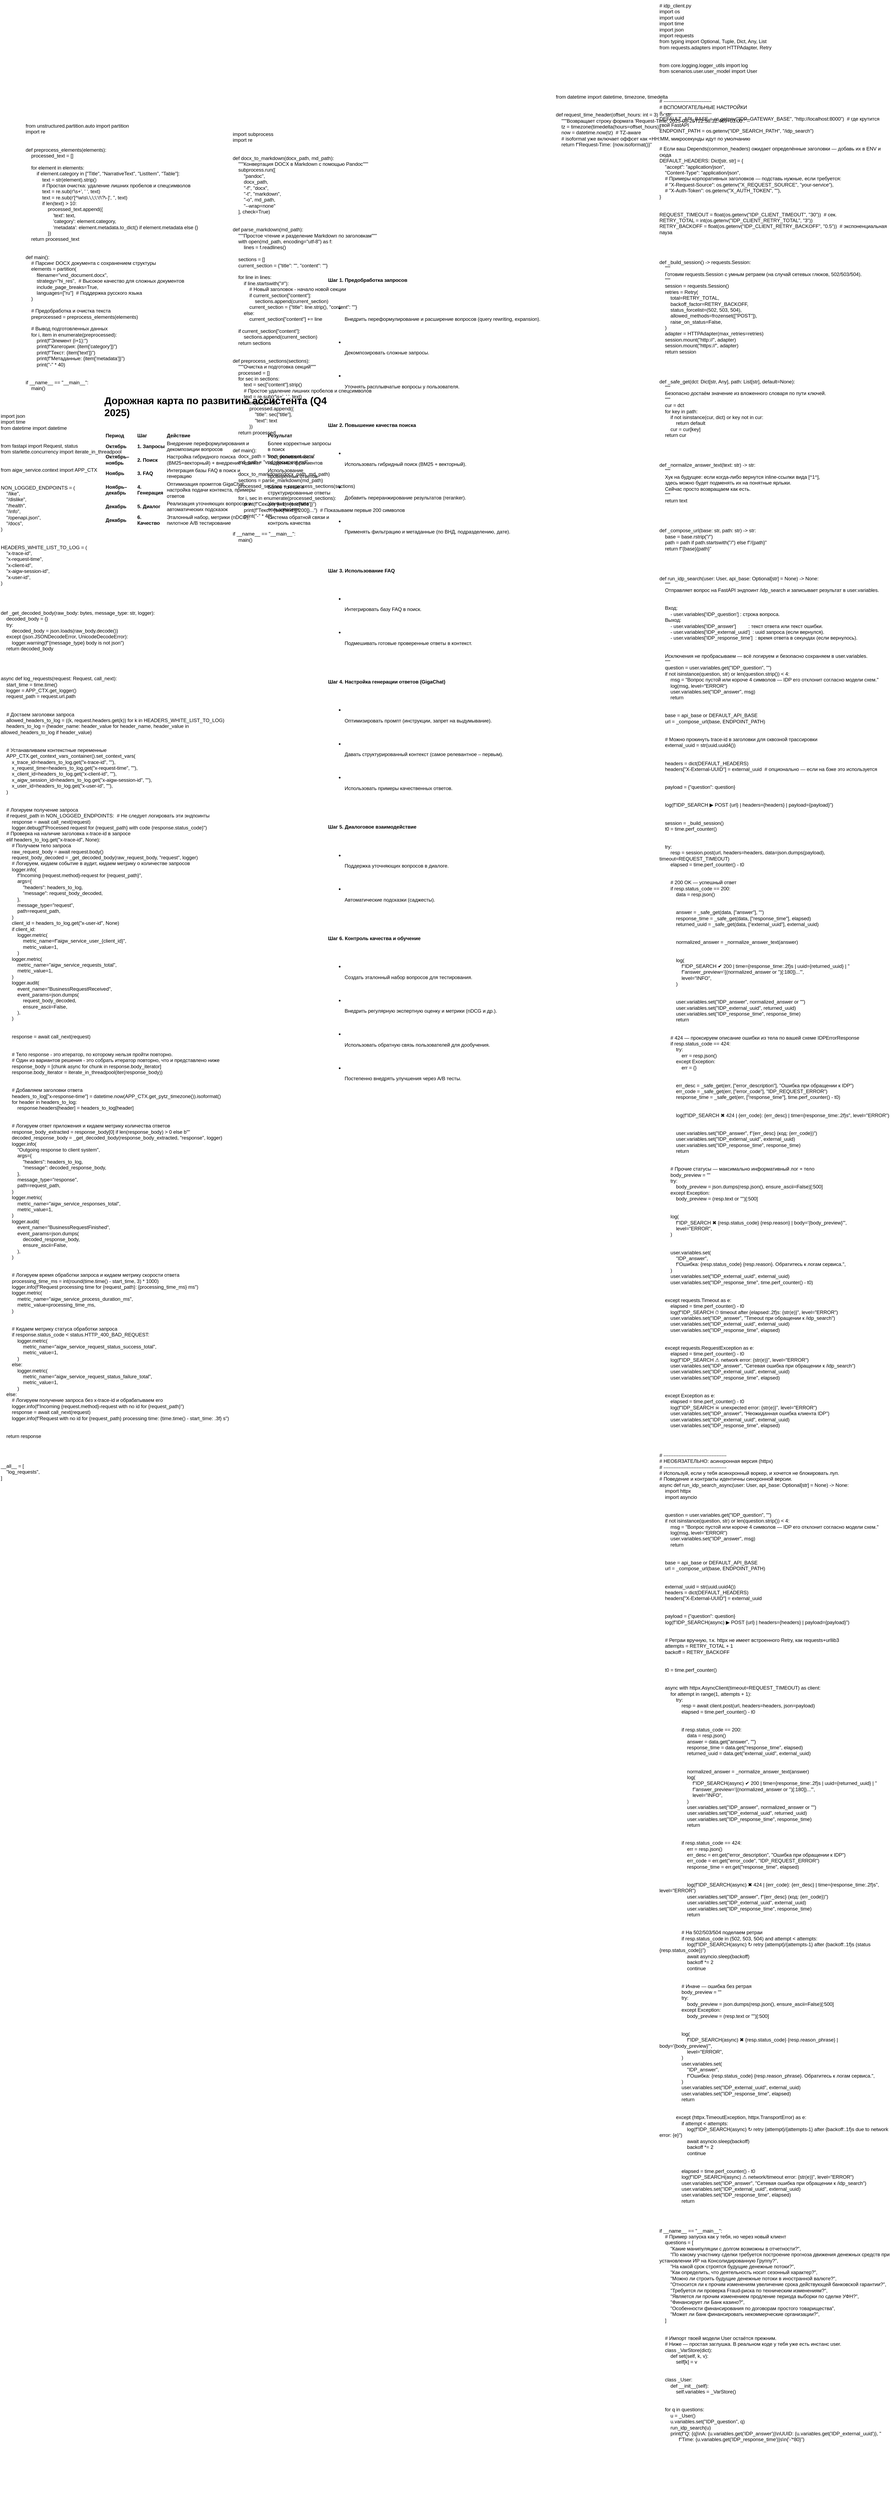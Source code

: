 <mxfile version="28.2.5">
  <diagram name="Страница — 1" id="YzAyhXTebkGU_6SpY-bU">
    <mxGraphModel dx="1152" dy="692" grid="1" gridSize="10" guides="1" tooltips="1" connect="1" arrows="1" fold="1" page="1" pageScale="1" pageWidth="3300" pageHeight="4681" math="0" shadow="0">
      <root>
        <mxCell id="0" />
        <mxCell id="1" parent="0" />
        <UserObject label="# idp_client.py&#xa;import os&#xa;import uuid&#xa;import time&#xa;import json&#xa;import requests&#xa;from typing import Optional, Tuple, Dict, Any, List&#xa;from requests.adapters import HTTPAdapter, Retry&#xa;&#xa;&#xa;from core.logging.logger_utils import log&#xa;from scenarios.user.user_model import User&#xa;&#xa;&#xa;&#xa;&#xa;# -----------------------------&#xa;# ВСПОМОГАТЕЛЬНЫЕ НАСТРОЙКИ&#xa;# -----------------------------&#xa;DEFAULT_API_BASE = os.getenv(&quot;IDP_GATEWAY_BASE&quot;, &quot;http://localhost:8000&quot;)  # где крутится твой FastAPI&#xa;ENDPOINT_PATH = os.getenv(&quot;IDP_SEARCH_PATH&quot;, &quot;/idp_search&quot;)&#xa;&#xa;&#xa;# Если ваш Depends(common_headers) ожидает определённые заголовки — добавь их в ENV и сюда&#xa;DEFAULT_HEADERS: Dict[str, str] = {&#xa;    &quot;accept&quot;: &quot;application/json&quot;,&#xa;    &quot;Content-Type&quot;: &quot;application/json&quot;,&#xa;    # Примеры корпоративных заголовков — подставь нужные, если требуется:&#xa;    # &quot;X-Request-Source&quot;: os.getenv(&quot;X_REQUEST_SOURCE&quot;, &quot;your-service&quot;),&#xa;    # &quot;X-Auth-Token&quot;: os.getenv(&quot;X_AUTH_TOKEN&quot;, &quot;&quot;),&#xa;}&#xa;&#xa;&#xa;REQUEST_TIMEOUT = float(os.getenv(&quot;IDP_CLIENT_TIMEOUT&quot;, &quot;30&quot;))  # сек.&#xa;RETRY_TOTAL = int(os.getenv(&quot;IDP_CLIENT_RETRY_TOTAL&quot;, &quot;3&quot;))&#xa;RETRY_BACKOFF = float(os.getenv(&quot;IDP_CLIENT_RETRY_BACKOFF&quot;, &quot;0.5&quot;))  # экспоненциальная пауза&#xa;&#xa;&#xa;&#xa;&#xa;def _build_session() -&gt; requests.Session:&#xa;    &quot;&quot;&quot;&#xa;    Готовим requests.Session с умным ретраем (на случай сетевых глюков, 502/503/504).&#xa;    &quot;&quot;&quot;&#xa;    session = requests.Session()&#xa;    retries = Retry(&#xa;        total=RETRY_TOTAL,&#xa;        backoff_factor=RETRY_BACKOFF,&#xa;        status_forcelist=(502, 503, 504),&#xa;        allowed_methods=frozenset([&quot;POST&quot;]),&#xa;        raise_on_status=False,&#xa;    )&#xa;    adapter = HTTPAdapter(max_retries=retries)&#xa;    session.mount(&quot;http://&quot;, adapter)&#xa;    session.mount(&quot;https://&quot;, adapter)&#xa;    return session&#xa;&#xa;&#xa;&#xa;&#xa;def _safe_get(dct: Dict[str, Any], path: List[str], default=None):&#xa;    &quot;&quot;&quot;&#xa;    Безопасно достаём значение из вложенного словаря по пути ключей.&#xa;    &quot;&quot;&quot;&#xa;    cur = dct&#xa;    for key in path:&#xa;        if not isinstance(cur, dict) or key not in cur:&#xa;            return default&#xa;        cur = cur[key]&#xa;    return cur&#xa;&#xa;&#xa;&#xa;&#xa;def _normalize_answer_text(text: str) -&gt; str:&#xa;    &quot;&quot;&quot;&#xa;    Хук на будущее: если когда-либо вернутся inline-ссылки вида [^1^],&#xa;    здесь можно будет подменять их на понятные ярлыки.&#xa;    Сейчас просто возвращаем как есть.&#xa;    &quot;&quot;&quot;&#xa;    return text&#xa;&#xa;&#xa;&#xa;&#xa;def _compose_url(base: str, path: str) -&gt; str:&#xa;    base = base.rstrip(&quot;/&quot;)&#xa;    path = path if path.startswith(&quot;/&quot;) else f&quot;/{path}&quot;&#xa;    return f&quot;{base}{path}&quot;&#xa;&#xa;&#xa;&#xa;&#xa;def run_idp_search(user: User, api_base: Optional[str] = None) -&gt; None:&#xa;    &quot;&quot;&quot;&#xa;    Отправляет вопрос на FastAPI эндпоинт /idp_search и записывает результат в user.variables.&#xa;&#xa;&#xa;    Вход:&#xa;        - user.variables[&#39;IDP_question&#39;] : строка вопроса.&#xa;    Выход:&#xa;        - user.variables[&#39;IDP_answer&#39;]         : текст ответа или текст ошибки.&#xa;        - user.variables[&#39;IDP_external_uuid&#39;]  : uuid запроса (если вернулся).&#xa;        - user.variables[&#39;IDP_response_time&#39;]  : время ответа в секундах (если вернулось).&#xa;&#xa;&#xa;    Исключения не пробрасываем — всё логируем и безопасно сохраняем в user.variables.&#xa;    &quot;&quot;&quot;&#xa;    question = user.variables.get(&quot;IDP_question&quot;, &quot;&quot;)&#xa;    if not isinstance(question, str) or len(question.strip()) &lt; 4:&#xa;        msg = &quot;Вопрос пустой или короче 4 символов — IDP его отклонит согласно модели схем.&quot;&#xa;        log(msg, level=&quot;ERROR&quot;)&#xa;        user.variables.set(&quot;IDP_answer&quot;, msg)&#xa;        return&#xa;&#xa;&#xa;    base = api_base or DEFAULT_API_BASE&#xa;    url = _compose_url(base, ENDPOINT_PATH)&#xa;&#xa;&#xa;    # Можно прокинуть trace-id в заголовки для сквозной трассировки&#xa;    external_uuid = str(uuid.uuid4())&#xa;&#xa;&#xa;    headers = dict(DEFAULT_HEADERS)&#xa;    headers[&quot;X-External-UUID&quot;] = external_uuid  # опционально — если на бэке это используется&#xa;&#xa;&#xa;    payload = {&quot;question&quot;: question}&#xa;&#xa;&#xa;    log(f&quot;IDP_SEARCH ▶ POST {url} | headers={headers} | payload={payload}&quot;)&#xa;&#xa;&#xa;    session = _build_session()&#xa;    t0 = time.perf_counter()&#xa;&#xa;&#xa;    try:&#xa;        resp = session.post(url, headers=headers, data=json.dumps(payload), timeout=REQUEST_TIMEOUT)&#xa;        elapsed = time.perf_counter() - t0&#xa;&#xa;&#xa;        # 200 OK — успешный ответ&#xa;        if resp.status_code == 200:&#xa;            data = resp.json()&#xa;&#xa;&#xa;            answer = _safe_get(data, [&quot;answer&quot;], &quot;&quot;)&#xa;            response_time = _safe_get(data, [&quot;response_time&quot;], elapsed)&#xa;            returned_uuid = _safe_get(data, [&quot;external_uuid&quot;], external_uuid)&#xa;&#xa;&#xa;            normalized_answer = _normalize_answer_text(answer)&#xa;&#xa;&#xa;            log(&#xa;                f&quot;IDP_SEARCH ✔ 200 | time={response_time:.2f}s | uuid={returned_uuid} | &quot;&#xa;                f&quot;answer_preview=&#39;{(normalized_answer or &#39;&#39;)[:180]}...&#39;&quot;,&#xa;                level=&quot;INFO&quot;,&#xa;            )&#xa;&#xa;&#xa;            user.variables.set(&quot;IDP_answer&quot;, normalized_answer or &quot;&quot;)&#xa;            user.variables.set(&quot;IDP_external_uuid&quot;, returned_uuid)&#xa;            user.variables.set(&quot;IDP_response_time&quot;, response_time)&#xa;            return&#xa;&#xa;&#xa;        # 424 — проксируем описание ошибки из тела по вашей схеме IDPErrorResponse&#xa;        if resp.status_code == 424:&#xa;            try:&#xa;                err = resp.json()&#xa;            except Exception:&#xa;                err = {}&#xa;&#xa;&#xa;            err_desc = _safe_get(err, [&quot;error_description&quot;], &quot;Ошибка при обращении к IDP&quot;)&#xa;            err_code = _safe_get(err, [&quot;error_code&quot;], &quot;IDP_REQUEST_ERROR&quot;)&#xa;            response_time = _safe_get(err, [&quot;response_time&quot;], time.perf_counter() - t0)&#xa;&#xa;&#xa;            log(f&quot;IDP_SEARCH ✖ 424 | {err_code}: {err_desc} | time={response_time:.2f}s&quot;, level=&quot;ERROR&quot;)&#xa;&#xa;&#xa;            user.variables.set(&quot;IDP_answer&quot;, f&quot;{err_desc} (код: {err_code})&quot;)&#xa;            user.variables.set(&quot;IDP_external_uuid&quot;, external_uuid)&#xa;            user.variables.set(&quot;IDP_response_time&quot;, response_time)&#xa;            return&#xa;&#xa;&#xa;        # Прочие статусы — максимально информативный лог + тело&#xa;        body_preview = &quot;&quot;&#xa;        try:&#xa;            body_preview = json.dumps(resp.json(), ensure_ascii=False)[:500]&#xa;        except Exception:&#xa;            body_preview = (resp.text or &quot;&quot;)[:500]&#xa;&#xa;&#xa;        log(&#xa;            f&quot;IDP_SEARCH ✖ {resp.status_code} {resp.reason} | body=&#39;{body_preview}&#39;&quot;,&#xa;            level=&quot;ERROR&quot;,&#xa;        )&#xa;&#xa;&#xa;        user.variables.set(&#xa;            &quot;IDP_answer&quot;,&#xa;            f&quot;Ошибка: {resp.status_code} {resp.reason}. Обратитесь к логам сервиса.&quot;,&#xa;        )&#xa;        user.variables.set(&quot;IDP_external_uuid&quot;, external_uuid)&#xa;        user.variables.set(&quot;IDP_response_time&quot;, time.perf_counter() - t0)&#xa;&#xa;&#xa;    except requests.Timeout as e:&#xa;        elapsed = time.perf_counter() - t0&#xa;        log(f&quot;IDP_SEARCH ⏱ timeout after {elapsed:.2f}s: {str(e)}&quot;, level=&quot;ERROR&quot;)&#xa;        user.variables.set(&quot;IDP_answer&quot;, &quot;Timeout при обращении к /idp_search&quot;)&#xa;        user.variables.set(&quot;IDP_external_uuid&quot;, external_uuid)&#xa;        user.variables.set(&quot;IDP_response_time&quot;, elapsed)&#xa;&#xa;&#xa;    except requests.RequestException as e:&#xa;        elapsed = time.perf_counter() - t0&#xa;        log(f&quot;IDP_SEARCH ⚠ network error: {str(e)}&quot;, level=&quot;ERROR&quot;)&#xa;        user.variables.set(&quot;IDP_answer&quot;, &quot;Сетевая ошибка при обращении к /idp_search&quot;)&#xa;        user.variables.set(&quot;IDP_external_uuid&quot;, external_uuid)&#xa;        user.variables.set(&quot;IDP_response_time&quot;, elapsed)&#xa;&#xa;&#xa;    except Exception as e:&#xa;        elapsed = time.perf_counter() - t0&#xa;        log(f&quot;IDP_SEARCH ☠ unexpected error: {str(e)}&quot;, level=&quot;ERROR&quot;)&#xa;        user.variables.set(&quot;IDP_answer&quot;, &quot;Неожиданная ошибка клиента IDP&quot;)&#xa;        user.variables.set(&quot;IDP_external_uuid&quot;, external_uuid)&#xa;        user.variables.set(&quot;IDP_response_time&quot;, elapsed)&#xa;&#xa;&#xa;&#xa;&#xa;# --------------------------------------&#xa;# НЕОБЯЗАТЕЛЬНО: асинхронная версия (httpx)&#xa;# --------------------------------------&#xa;# Используй, если у тебя асинхронный воркер, и хочется не блокировать луп.&#xa;# Поведение и контракты идентичны синхронной версии.&#xa;async def run_idp_search_async(user: User, api_base: Optional[str] = None) -&gt; None:&#xa;    import httpx&#xa;    import asyncio&#xa;&#xa;&#xa;    question = user.variables.get(&quot;IDP_question&quot;, &quot;&quot;)&#xa;    if not isinstance(question, str) or len(question.strip()) &lt; 4:&#xa;        msg = &quot;Вопрос пустой или короче 4 символов — IDP его отклонит согласно модели схем.&quot;&#xa;        log(msg, level=&quot;ERROR&quot;)&#xa;        user.variables.set(&quot;IDP_answer&quot;, msg)&#xa;        return&#xa;&#xa;&#xa;    base = api_base or DEFAULT_API_BASE&#xa;    url = _compose_url(base, ENDPOINT_PATH)&#xa;&#xa;&#xa;    external_uuid = str(uuid.uuid4())&#xa;    headers = dict(DEFAULT_HEADERS)&#xa;    headers[&quot;X-External-UUID&quot;] = external_uuid&#xa;&#xa;&#xa;    payload = {&quot;question&quot;: question}&#xa;    log(f&quot;IDP_SEARCH(async) ▶ POST {url} | headers={headers} | payload={payload}&quot;)&#xa;&#xa;&#xa;    # Ретраи вручную, т.к. httpx не имеет встроенного Retry, как requests+urllib3&#xa;    attempts = RETRY_TOTAL + 1&#xa;    backoff = RETRY_BACKOFF&#xa;&#xa;&#xa;    t0 = time.perf_counter()&#xa;&#xa;&#xa;    async with httpx.AsyncClient(timeout=REQUEST_TIMEOUT) as client:&#xa;        for attempt in range(1, attempts + 1):&#xa;            try:&#xa;                resp = await client.post(url, headers=headers, json=payload)&#xa;                elapsed = time.perf_counter() - t0&#xa;&#xa;&#xa;                if resp.status_code == 200:&#xa;                    data = resp.json()&#xa;                    answer = data.get(&quot;answer&quot;, &quot;&quot;)&#xa;                    response_time = data.get(&quot;response_time&quot;, elapsed)&#xa;                    returned_uuid = data.get(&quot;external_uuid&quot;, external_uuid)&#xa;&#xa;&#xa;                    normalized_answer = _normalize_answer_text(answer)&#xa;                    log(&#xa;                        f&quot;IDP_SEARCH(async) ✔ 200 | time={response_time:.2f}s | uuid={returned_uuid} | &quot;&#xa;                        f&quot;answer_preview=&#39;{(normalized_answer or &#39;&#39;)[:180]}...&#39;&quot;,&#xa;                        level=&quot;INFO&quot;,&#xa;                    )&#xa;                    user.variables.set(&quot;IDP_answer&quot;, normalized_answer or &quot;&quot;)&#xa;                    user.variables.set(&quot;IDP_external_uuid&quot;, returned_uuid)&#xa;                    user.variables.set(&quot;IDP_response_time&quot;, response_time)&#xa;                    return&#xa;&#xa;&#xa;                if resp.status_code == 424:&#xa;                    err = resp.json()&#xa;                    err_desc = err.get(&quot;error_description&quot;, &quot;Ошибка при обращении к IDP&quot;)&#xa;                    err_code = err.get(&quot;error_code&quot;, &quot;IDP_REQUEST_ERROR&quot;)&#xa;                    response_time = err.get(&quot;response_time&quot;, elapsed)&#xa;&#xa;&#xa;                    log(f&quot;IDP_SEARCH(async) ✖ 424 | {err_code}: {err_desc} | time={response_time:.2f}s&quot;, level=&quot;ERROR&quot;)&#xa;                    user.variables.set(&quot;IDP_answer&quot;, f&quot;{err_desc} (код: {err_code})&quot;)&#xa;                    user.variables.set(&quot;IDP_external_uuid&quot;, external_uuid)&#xa;                    user.variables.set(&quot;IDP_response_time&quot;, response_time)&#xa;                    return&#xa;&#xa;&#xa;                # На 502/503/504 поделаем ретраи&#xa;                if resp.status_code in (502, 503, 504) and attempt &lt; attempts:&#xa;                    log(f&quot;IDP_SEARCH(async) ↻ retry {attempt}/{attempts-1} after {backoff:.1f}s (status {resp.status_code})&quot;)&#xa;                    await asyncio.sleep(backoff)&#xa;                    backoff *= 2&#xa;                    continue&#xa;&#xa;&#xa;                # Иначе — ошибка без ретрая&#xa;                body_preview = &quot;&quot;&#xa;                try:&#xa;                    body_preview = json.dumps(resp.json(), ensure_ascii=False)[:500]&#xa;                except Exception:&#xa;                    body_preview = (resp.text or &quot;&quot;)[:500]&#xa;&#xa;&#xa;                log(&#xa;                    f&quot;IDP_SEARCH(async) ✖ {resp.status_code} {resp.reason_phrase} | body=&#39;{body_preview}&#39;&quot;,&#xa;                    level=&quot;ERROR&quot;,&#xa;                )&#xa;                user.variables.set(&#xa;                    &quot;IDP_answer&quot;,&#xa;                    f&quot;Ошибка: {resp.status_code} {resp.reason_phrase}. Обратитесь к логам сервиса.&quot;,&#xa;                )&#xa;                user.variables.set(&quot;IDP_external_uuid&quot;, external_uuid)&#xa;                user.variables.set(&quot;IDP_response_time&quot;, elapsed)&#xa;                return&#xa;&#xa;&#xa;            except (httpx.TimeoutException, httpx.TransportError) as e:&#xa;                if attempt &lt; attempts:&#xa;                    log(f&quot;IDP_SEARCH(async) ↻ retry {attempt}/{attempts-1} after {backoff:.1f}s due to network error: {e}&quot;)&#xa;                    await asyncio.sleep(backoff)&#xa;                    backoff *= 2&#xa;                    continue&#xa;&#xa;&#xa;                elapsed = time.perf_counter() - t0&#xa;                log(f&quot;IDP_SEARCH(async) ⚠ network/timeout error: {str(e)}&quot;, level=&quot;ERROR&quot;)&#xa;                user.variables.set(&quot;IDP_answer&quot;, &quot;Сетевая ошибка при обращении к /idp_search&quot;)&#xa;                user.variables.set(&quot;IDP_external_uuid&quot;, external_uuid)&#xa;                user.variables.set(&quot;IDP_response_time&quot;, elapsed)&#xa;                return&#xa;&#xa;&#xa;&#xa;&#xa;if __name__ == &quot;__main__&quot;:&#xa;    # Пример запуска как у тебя, но через новый клиент&#xa;    questions = [&#xa;        &quot;Какие манипуляции с долгом возможны в отчетности?&quot;,&#xa;        &quot;По какому участнику сделки требуется построение прогноза движения денежных средств при установлении ИР на Консолидированную Группу?&quot;,&#xa;        &quot;На какой срок строятся будущие денежные потоки?&quot;,&#xa;        &quot;Как определить, что деятельность носит сезонный характер?&quot;,&#xa;        &quot;Можно ли строить будущие денежные потоки в иностранной валюте?&quot;,&#xa;        &quot;Относится ли к прочим изменениям увеличение срока действующей банковской гарантии?&quot;,&#xa;        &quot;Требуется ли проверка Fraud-риска по техническим изменениям?&quot;,&#xa;        &quot;Является ли прочим изменением продление периода выборки по сделке УФН?&quot;,&#xa;        &quot;Финансирует ли Банк казино?&quot;,&#xa;        &quot;Особенности финансирования по договорам простого товарищества&quot;,&#xa;        &quot;Может ли банк финансировать некоммерческие организации?&quot;,&#xa;    ]&#xa;&#xa;&#xa;    # Импорт твоей модели User остаётся прежним.&#xa;    # Ниже — простая заглушка. В реальном коде у тебя уже есть инстанс user.&#xa;    class _VarStore(dict):&#xa;        def set(self, k, v):&#xa;            self[k] = v&#xa;&#xa;&#xa;    class _User:&#xa;        def __init__(self):&#xa;            self.variables = _VarStore()&#xa;&#xa;&#xa;    for q in questions:&#xa;        u = _User()&#xa;        u.variables.set(&quot;IDP_question&quot;, q)&#xa;        run_idp_search(u)&#xa;        print(f&quot;Q: {q}\nA: {u.variables.get(&#39;IDP_answer&#39;)}\nUUID: {u.variables.get(&#39;IDP_external_uuid&#39;)}, &quot;&#xa;              f&quot;Time: {u.variables.get(&#39;IDP_response_time&#39;)}s\n{&#39;-&#39;*80}&quot;)" link="# idp_client.py&#xa;import os&#xa;import uuid&#xa;import time&#xa;import json&#xa;import requests&#xa;from typing import Optional, Tuple, Dict, Any, List&#xa;from requests.adapters import HTTPAdapter, Retry&#xa;&#xa;&#xa;from core.logging.logger_utils import log&#xa;from scenarios.user.user_model import User&#xa;&#xa;&#xa;&#xa;&#xa;# -----------------------------&#xa;# ВСПОМОГАТЕЛЬНЫЕ НАСТРОЙКИ&#xa;# -----------------------------&#xa;DEFAULT_API_BASE = os.getenv(&quot;IDP_GATEWAY_BASE&quot;, &quot;http://localhost:8000&quot;)  # где крутится твой FastAPI&#xa;ENDPOINT_PATH = os.getenv(&quot;IDP_SEARCH_PATH&quot;, &quot;/idp_search&quot;)&#xa;&#xa;&#xa;# Если ваш Depends(common_headers) ожидает определённые заголовки — добавь их в ENV и сюда&#xa;DEFAULT_HEADERS: Dict[str, str] = {&#xa;    &quot;accept&quot;: &quot;application/json&quot;,&#xa;    &quot;Content-Type&quot;: &quot;application/json&quot;,&#xa;    # Примеры корпоративных заголовков — подставь нужные, если требуется:&#xa;    # &quot;X-Request-Source&quot;: os.getenv(&quot;X_REQUEST_SOURCE&quot;, &quot;your-service&quot;),&#xa;    # &quot;X-Auth-Token&quot;: os.getenv(&quot;X_AUTH_TOKEN&quot;, &quot;&quot;),&#xa;}&#xa;&#xa;&#xa;REQUEST_TIMEOUT = float(os.getenv(&quot;IDP_CLIENT_TIMEOUT&quot;, &quot;30&quot;))  # сек.&#xa;RETRY_TOTAL = int(os.getenv(&quot;IDP_CLIENT_RETRY_TOTAL&quot;, &quot;3&quot;))&#xa;RETRY_BACKOFF = float(os.getenv(&quot;IDP_CLIENT_RETRY_BACKOFF&quot;, &quot;0.5&quot;))  # экспоненциальная пауза&#xa;&#xa;&#xa;&#xa;&#xa;def _build_session() -&gt; requests.Session:&#xa;    &quot;&quot;&quot;&#xa;    Готовим requests.Session с умным ретраем (на случай сетевых глюков, 502/503/504).&#xa;    &quot;&quot;&quot;&#xa;    session = requests.Session()&#xa;    retries = Retry(&#xa;        total=RETRY_TOTAL,&#xa;        backoff_factor=RETRY_BACKOFF,&#xa;        status_forcelist=(502, 503, 504),&#xa;        allowed_methods=frozenset([&quot;POST&quot;]),&#xa;        raise_on_status=False,&#xa;    )&#xa;    adapter = HTTPAdapter(max_retries=retries)&#xa;    session.mount(&quot;http://&quot;, adapter)&#xa;    session.mount(&quot;https://&quot;, adapter)&#xa;    return session&#xa;&#xa;&#xa;&#xa;&#xa;def _safe_get(dct: Dict[str, Any], path: List[str], default=None):&#xa;    &quot;&quot;&quot;&#xa;    Безопасно достаём значение из вложенного словаря по пути ключей.&#xa;    &quot;&quot;&quot;&#xa;    cur = dct&#xa;    for key in path:&#xa;        if not isinstance(cur, dict) or key not in cur:&#xa;            return default&#xa;        cur = cur[key]&#xa;    return cur&#xa;&#xa;&#xa;&#xa;&#xa;def _normalize_answer_text(text: str) -&gt; str:&#xa;    &quot;&quot;&quot;&#xa;    Хук на будущее: если когда-либо вернутся inline-ссылки вида [^1^],&#xa;    здесь можно будет подменять их на понятные ярлыки.&#xa;    Сейчас просто возвращаем как есть.&#xa;    &quot;&quot;&quot;&#xa;    return text&#xa;&#xa;&#xa;&#xa;&#xa;def _compose_url(base: str, path: str) -&gt; str:&#xa;    base = base.rstrip(&quot;/&quot;)&#xa;    path = path if path.startswith(&quot;/&quot;) else f&quot;/{path}&quot;&#xa;    return f&quot;{base}{path}&quot;&#xa;&#xa;&#xa;&#xa;&#xa;def run_idp_search(user: User, api_base: Optional[str] = None) -&gt; None:&#xa;    &quot;&quot;&quot;&#xa;    Отправляет вопрос на FastAPI эндпоинт /idp_search и записывает результат в user.variables.&#xa;&#xa;&#xa;    Вход:&#xa;        - user.variables[&#39;IDP_question&#39;] : строка вопроса.&#xa;    Выход:&#xa;        - user.variables[&#39;IDP_answer&#39;]         : текст ответа или текст ошибки.&#xa;        - user.variables[&#39;IDP_external_uuid&#39;]  : uuid запроса (если вернулся).&#xa;        - user.variables[&#39;IDP_response_time&#39;]  : время ответа в секундах (если вернулось).&#xa;&#xa;&#xa;    Исключения не пробрасываем — всё логируем и безопасно сохраняем в user.variables.&#xa;    &quot;&quot;&quot;&#xa;    question = user.variables.get(&quot;IDP_question&quot;, &quot;&quot;)&#xa;    if not isinstance(question, str) or len(question.strip()) &lt; 4:&#xa;        msg = &quot;Вопрос пустой или короче 4 символов — IDP его отклонит согласно модели схем.&quot;&#xa;        log(msg, level=&quot;ERROR&quot;)&#xa;        user.variables.set(&quot;IDP_answer&quot;, msg)&#xa;        return&#xa;&#xa;&#xa;    base = api_base or DEFAULT_API_BASE&#xa;    url = _compose_url(base, ENDPOINT_PATH)&#xa;&#xa;&#xa;    # Можно прокинуть trace-id в заголовки для сквозной трассировки&#xa;    external_uuid = str(uuid.uuid4())&#xa;&#xa;&#xa;    headers = dict(DEFAULT_HEADERS)&#xa;    headers[&quot;X-External-UUID&quot;] = external_uuid  # опционально — если на бэке это используется&#xa;&#xa;&#xa;    payload = {&quot;question&quot;: question}&#xa;&#xa;&#xa;    log(f&quot;IDP_SEARCH ▶ POST {url} | headers={headers} | payload={payload}&quot;)&#xa;&#xa;&#xa;    session = _build_session()&#xa;    t0 = time.perf_counter()&#xa;&#xa;&#xa;    try:&#xa;        resp = session.post(url, headers=headers, data=json.dumps(payload), timeout=REQUEST_TIMEOUT)&#xa;        elapsed = time.perf_counter() - t0&#xa;&#xa;&#xa;        # 200 OK — успешный ответ&#xa;        if resp.status_code == 200:&#xa;            data = resp.json()&#xa;&#xa;&#xa;            answer = _safe_get(data, [&quot;answer&quot;], &quot;&quot;)&#xa;            response_time = _safe_get(data, [&quot;response_time&quot;], elapsed)&#xa;            returned_uuid = _safe_get(data, [&quot;external_uuid&quot;], external_uuid)&#xa;&#xa;&#xa;            normalized_answer = _normalize_answer_text(answer)&#xa;&#xa;&#xa;            log(&#xa;                f&quot;IDP_SEARCH ✔ 200 | time={response_time:.2f}s | uuid={returned_uuid} | &quot;&#xa;                f&quot;answer_preview=&#39;{(normalized_answer or &#39;&#39;)[:180]}...&#39;&quot;,&#xa;                level=&quot;INFO&quot;,&#xa;            )&#xa;&#xa;&#xa;            user.variables.set(&quot;IDP_answer&quot;, normalized_answer or &quot;&quot;)&#xa;            user.variables.set(&quot;IDP_external_uuid&quot;, returned_uuid)&#xa;            user.variables.set(&quot;IDP_response_time&quot;, response_time)&#xa;            return&#xa;&#xa;&#xa;        # 424 — проксируем описание ошибки из тела по вашей схеме IDPErrorResponse&#xa;        if resp.status_code == 424:&#xa;            try:&#xa;                err = resp.json()&#xa;            except Exception:&#xa;                err = {}&#xa;&#xa;&#xa;            err_desc = _safe_get(err, [&quot;error_description&quot;], &quot;Ошибка при обращении к IDP&quot;)&#xa;            err_code = _safe_get(err, [&quot;error_code&quot;], &quot;IDP_REQUEST_ERROR&quot;)&#xa;            response_time = _safe_get(err, [&quot;response_time&quot;], time.perf_counter() - t0)&#xa;&#xa;&#xa;            log(f&quot;IDP_SEARCH ✖ 424 | {err_code}: {err_desc} | time={response_time:.2f}s&quot;, level=&quot;ERROR&quot;)&#xa;&#xa;&#xa;            user.variables.set(&quot;IDP_answer&quot;, f&quot;{err_desc} (код: {err_code})&quot;)&#xa;            user.variables.set(&quot;IDP_external_uuid&quot;, external_uuid)&#xa;            user.variables.set(&quot;IDP_response_time&quot;, response_time)&#xa;            return&#xa;&#xa;&#xa;        # Прочие статусы — максимально информативный лог + тело&#xa;        body_preview = &quot;&quot;&#xa;        try:&#xa;            body_preview = json.dumps(resp.json(), ensure_ascii=False)[:500]&#xa;        except Exception:&#xa;            body_preview = (resp.text or &quot;&quot;)[:500]&#xa;&#xa;&#xa;        log(&#xa;            f&quot;IDP_SEARCH ✖ {resp.status_code} {resp.reason} | body=&#39;{body_preview}&#39;&quot;,&#xa;            level=&quot;ERROR&quot;,&#xa;        )&#xa;&#xa;&#xa;        user.variables.set(&#xa;            &quot;IDP_answer&quot;,&#xa;            f&quot;Ошибка: {resp.status_code} {resp.reason}. Обратитесь к логам сервиса.&quot;,&#xa;        )&#xa;        user.variables.set(&quot;IDP_external_uuid&quot;, external_uuid)&#xa;        user.variables.set(&quot;IDP_response_time&quot;, time.perf_counter() - t0)&#xa;&#xa;&#xa;    except requests.Timeout as e:&#xa;        elapsed = time.perf_counter() - t0&#xa;        log(f&quot;IDP_SEARCH ⏱ timeout after {elapsed:.2f}s: {str(e)}&quot;, level=&quot;ERROR&quot;)&#xa;        user.variables.set(&quot;IDP_answer&quot;, &quot;Timeout при обращении к /idp_search&quot;)&#xa;        user.variables.set(&quot;IDP_external_uuid&quot;, external_uuid)&#xa;        user.variables.set(&quot;IDP_response_time&quot;, elapsed)&#xa;&#xa;&#xa;    except requests.RequestException as e:&#xa;        elapsed = time.perf_counter() - t0&#xa;        log(f&quot;IDP_SEARCH ⚠ network error: {str(e)}&quot;, level=&quot;ERROR&quot;)&#xa;        user.variables.set(&quot;IDP_answer&quot;, &quot;Сетевая ошибка при обращении к /idp_search&quot;)&#xa;        user.variables.set(&quot;IDP_external_uuid&quot;, external_uuid)&#xa;        user.variables.set(&quot;IDP_response_time&quot;, elapsed)&#xa;&#xa;&#xa;    except Exception as e:&#xa;        elapsed = time.perf_counter() - t0&#xa;        log(f&quot;IDP_SEARCH ☠ unexpected error: {str(e)}&quot;, level=&quot;ERROR&quot;)&#xa;        user.variables.set(&quot;IDP_answer&quot;, &quot;Неожиданная ошибка клиента IDP&quot;)&#xa;        user.variables.set(&quot;IDP_external_uuid&quot;, external_uuid)&#xa;        user.variables.set(&quot;IDP_response_time&quot;, elapsed)&#xa;&#xa;&#xa;&#xa;&#xa;# --------------------------------------&#xa;# НЕОБЯЗАТЕЛЬНО: асинхронная версия (httpx)&#xa;# --------------------------------------&#xa;# Используй, если у тебя асинхронный воркер, и хочется не блокировать луп.&#xa;# Поведение и контракты идентичны синхронной версии.&#xa;async def run_idp_search_async(user: User, api_base: Optional[str] = None) -&gt; None:&#xa;    import httpx&#xa;    import asyncio&#xa;&#xa;&#xa;    question = user.variables.get(&quot;IDP_question&quot;, &quot;&quot;)&#xa;    if not isinstance(question, str) or len(question.strip()) &lt; 4:&#xa;        msg = &quot;Вопрос пустой или короче 4 символов — IDP его отклонит согласно модели схем.&quot;&#xa;        log(msg, level=&quot;ERROR&quot;)&#xa;        user.variables.set(&quot;IDP_answer&quot;, msg)&#xa;        return&#xa;&#xa;&#xa;    base = api_base or DEFAULT_API_BASE&#xa;    url = _compose_url(base, ENDPOINT_PATH)&#xa;&#xa;&#xa;    external_uuid = str(uuid.uuid4())&#xa;    headers = dict(DEFAULT_HEADERS)&#xa;    headers[&quot;X-External-UUID&quot;] = external_uuid&#xa;&#xa;&#xa;    payload = {&quot;question&quot;: question}&#xa;    log(f&quot;IDP_SEARCH(async) ▶ POST {url} | headers={headers} | payload={payload}&quot;)&#xa;&#xa;&#xa;    # Ретраи вручную, т.к. httpx не имеет встроенного Retry, как requests+urllib3&#xa;    attempts = RETRY_TOTAL + 1&#xa;    backoff = RETRY_BACKOFF&#xa;&#xa;&#xa;    t0 = time.perf_counter()&#xa;&#xa;&#xa;    async with httpx.AsyncClient(timeout=REQUEST_TIMEOUT) as client:&#xa;        for attempt in range(1, attempts + 1):&#xa;            try:&#xa;                resp = await client.post(url, headers=headers, json=payload)&#xa;                elapsed = time.perf_counter() - t0&#xa;&#xa;&#xa;                if resp.status_code == 200:&#xa;                    data = resp.json()&#xa;                    answer = data.get(&quot;answer&quot;, &quot;&quot;)&#xa;                    response_time = data.get(&quot;response_time&quot;, elapsed)&#xa;                    returned_uuid = data.get(&quot;external_uuid&quot;, external_uuid)&#xa;&#xa;&#xa;                    normalized_answer = _normalize_answer_text(answer)&#xa;                    log(&#xa;                        f&quot;IDP_SEARCH(async) ✔ 200 | time={response_time:.2f}s | uuid={returned_uuid} | &quot;&#xa;                        f&quot;answer_preview=&#39;{(normalized_answer or &#39;&#39;)[:180]}...&#39;&quot;,&#xa;                        level=&quot;INFO&quot;,&#xa;                    )&#xa;                    user.variables.set(&quot;IDP_answer&quot;, normalized_answer or &quot;&quot;)&#xa;                    user.variables.set(&quot;IDP_external_uuid&quot;, returned_uuid)&#xa;                    user.variables.set(&quot;IDP_response_time&quot;, response_time)&#xa;                    return&#xa;&#xa;&#xa;                if resp.status_code == 424:&#xa;                    err = resp.json()&#xa;                    err_desc = err.get(&quot;error_description&quot;, &quot;Ошибка при обращении к IDP&quot;)&#xa;                    err_code = err.get(&quot;error_code&quot;, &quot;IDP_REQUEST_ERROR&quot;)&#xa;                    response_time = err.get(&quot;response_time&quot;, elapsed)&#xa;&#xa;&#xa;                    log(f&quot;IDP_SEARCH(async) ✖ 424 | {err_code}: {err_desc} | time={response_time:.2f}s&quot;, level=&quot;ERROR&quot;)&#xa;                    user.variables.set(&quot;IDP_answer&quot;, f&quot;{err_desc} (код: {err_code})&quot;)&#xa;                    user.variables.set(&quot;IDP_external_uuid&quot;, external_uuid)&#xa;                    user.variables.set(&quot;IDP_response_time&quot;, response_time)&#xa;                    return&#xa;&#xa;&#xa;                # На 502/503/504 поделаем ретраи&#xa;                if resp.status_code in (502, 503, 504) and attempt &lt; attempts:&#xa;                    log(f&quot;IDP_SEARCH(async) ↻ retry {attempt}/{attempts-1} after {backoff:.1f}s (status {resp.status_code})&quot;)&#xa;                    await asyncio.sleep(backoff)&#xa;                    backoff *= 2&#xa;                    continue&#xa;&#xa;&#xa;                # Иначе — ошибка без ретрая&#xa;                body_preview = &quot;&quot;&#xa;                try:&#xa;                    body_preview = json.dumps(resp.json(), ensure_ascii=False)[:500]&#xa;                except Exception:&#xa;                    body_preview = (resp.text or &quot;&quot;)[:500]&#xa;&#xa;&#xa;                log(&#xa;                    f&quot;IDP_SEARCH(async) ✖ {resp.status_code} {resp.reason_phrase} | body=&#39;{body_preview}&#39;&quot;,&#xa;                    level=&quot;ERROR&quot;,&#xa;                )&#xa;                user.variables.set(&#xa;                    &quot;IDP_answer&quot;,&#xa;                    f&quot;Ошибка: {resp.status_code} {resp.reason_phrase}. Обратитесь к логам сервиса.&quot;,&#xa;                )&#xa;                user.variables.set(&quot;IDP_external_uuid&quot;, external_uuid)&#xa;                user.variables.set(&quot;IDP_response_time&quot;, elapsed)&#xa;                return&#xa;&#xa;&#xa;            except (httpx.TimeoutException, httpx.TransportError) as e:&#xa;                if attempt &lt; attempts:&#xa;                    log(f&quot;IDP_SEARCH(async) ↻ retry {attempt}/{attempts-1} after {backoff:.1f}s due to network error: {e}&quot;)&#xa;                    await asyncio.sleep(backoff)&#xa;                    backoff *= 2&#xa;                    continue&#xa;&#xa;&#xa;                elapsed = time.perf_counter() - t0&#xa;                log(f&quot;IDP_SEARCH(async) ⚠ network/timeout error: {str(e)}&quot;, level=&quot;ERROR&quot;)&#xa;                user.variables.set(&quot;IDP_answer&quot;, &quot;Сетевая ошибка при обращении к /idp_search&quot;)&#xa;                user.variables.set(&quot;IDP_external_uuid&quot;, external_uuid)&#xa;                user.variables.set(&quot;IDP_response_time&quot;, elapsed)&#xa;                return&#xa;&#xa;&#xa;&#xa;&#xa;if __name__ == &quot;__main__&quot;:&#xa;    # Пример запуска как у тебя, но через новый клиент&#xa;    questions = [&#xa;        &quot;Какие манипуляции с долгом возможны в отчетности?&quot;,&#xa;        &quot;По какому участнику сделки требуется построение прогноза движения денежных средств при установлении ИР на Консолидированную Группу?&quot;,&#xa;        &quot;На какой срок строятся будущие денежные потоки?&quot;,&#xa;        &quot;Как определить, что деятельность носит сезонный характер?&quot;,&#xa;        &quot;Можно ли строить будущие денежные потоки в иностранной валюте?&quot;,&#xa;        &quot;Относится ли к прочим изменениям увеличение срока действующей банковской гарантии?&quot;,&#xa;        &quot;Требуется ли проверка Fraud-риска по техническим изменениям?&quot;,&#xa;        &quot;Является ли прочим изменением продление периода выборки по сделке УФН?&quot;,&#xa;        &quot;Финансирует ли Банк казино?&quot;,&#xa;        &quot;Особенности финансирования по договорам простого товарищества&quot;,&#xa;        &quot;Может ли банк финансировать некоммерческие организации?&quot;,&#xa;    ]&#xa;&#xa;&#xa;    # Импорт твоей модели User остаётся прежним.&#xa;    # Ниже — простая заглушка. В реальном коде у тебя уже есть инстанс user.&#xa;    class _VarStore(dict):&#xa;        def set(self, k, v):&#xa;            self[k] = v&#xa;&#xa;&#xa;    class _User:&#xa;        def __init__(self):&#xa;            self.variables = _VarStore()&#xa;&#xa;&#xa;    for q in questions:&#xa;        u = _User()&#xa;        u.variables.set(&quot;IDP_question&quot;, q)&#xa;        run_idp_search(u)&#xa;        print(f&quot;Q: {q}\nA: {u.variables.get(&#39;IDP_answer&#39;)}\nUUID: {u.variables.get(&#39;IDP_external_uuid&#39;)}, &quot;&#xa;              f&quot;Time: {u.variables.get(&#39;IDP_response_time&#39;)}s\n{&#39;-&#39;*80}&quot;)" id="xQ9-_gr5QTslfE1LpaSg-1">
          <mxCell style="text;whiteSpace=wrap;" parent="1" vertex="1">
            <mxGeometry x="1710" y="480" width="560" height="6030" as="geometry" />
          </mxCell>
        </UserObject>
        <UserObject label="from datetime import datetime, timezone, timedelta&#xa;&#xa;&#xa;def request_time_header(offset_hours: int = 3) -&gt; str:&#xa;    &quot;&quot;&quot;Возвращает строку формата &#39;Request-Time: 2025-08-25T22:58:32.469+03:00&#39;.&quot;&quot;&quot;&#xa;    tz = timezone(timedelta(hours=offset_hours))&#xa;    now = datetime.now(tz)  # TZ-aware&#xa;    # isoformat уже включает оффсет как +HH:MM, микросекунды идут по умолчанию&#xa;    return f&quot;Request-Time: {now.isoformat()}&quot;" link="from datetime import datetime, timezone, timedelta&#xa;&#xa;&#xa;def request_time_header(offset_hours: int = 3) -&gt; str:&#xa;    &quot;&quot;&quot;Возвращает строку формата &#39;Request-Time: 2025-08-25T22:58:32.469+03:00&#39;.&quot;&quot;&quot;&#xa;    tz = timezone(timedelta(hours=offset_hours))&#xa;    now = datetime.now(tz)  # TZ-aware&#xa;    # isoformat уже включает оффсет как +HH:MM, микросекунды идут по умолчанию&#xa;    return f&quot;Request-Time: {now.isoformat()}&quot;" id="xQ9-_gr5QTslfE1LpaSg-2">
          <mxCell style="text;whiteSpace=wrap;" parent="1" vertex="1">
            <mxGeometry x="1460" y="700" width="520" height="150" as="geometry" />
          </mxCell>
        </UserObject>
        <mxCell id="zntTJmJaQ5f6_OLdWCkL-2" value="&lt;h1 data-start=&quot;83&quot; data-end=&quot;134&quot;&gt;Дорожная карта по развитию ассистента (Q4 2025)&lt;/h1&gt;&#xa;&lt;div class=&quot;_tableContainer_1rjym_1&quot;&gt;&lt;div tabindex=&quot;-1&quot; class=&quot;group _tableWrapper_1rjym_13 flex w-fit flex-col-reverse&quot;&gt;&lt;table data-start=&quot;136&quot; data-end=&quot;1017&quot; class=&quot;w-fit min-w-(--thread-content-width)&quot;&gt;&lt;thead data-start=&quot;136&quot; data-end=&quot;175&quot;&gt;&lt;tr data-start=&quot;136&quot; data-end=&quot;175&quot;&gt;&lt;th data-start=&quot;136&quot; data-end=&quot;145&quot; data-col-size=&quot;sm&quot;&gt;Период&lt;/th&gt;&lt;th data-start=&quot;145&quot; data-end=&quot;151&quot; data-col-size=&quot;sm&quot;&gt;Шаг&lt;/th&gt;&lt;th data-start=&quot;151&quot; data-end=&quot;162&quot; data-col-size=&quot;md&quot;&gt;Действие&lt;/th&gt;&lt;th data-start=&quot;162&quot; data-end=&quot;175&quot; data-col-size=&quot;md&quot;&gt;Результат&lt;/th&gt;&lt;/tr&gt;&lt;/thead&gt;&lt;tbody data-start=&quot;217&quot; data-end=&quot;1017&quot;&gt;&lt;tr data-start=&quot;217&quot; data-end=&quot;339&quot;&gt;&lt;td data-start=&quot;217&quot; data-end=&quot;231&quot; data-col-size=&quot;sm&quot;&gt;&lt;strong data-start=&quot;219&quot; data-end=&quot;230&quot;&gt;Октябрь&lt;/strong&gt;&lt;/td&gt;&lt;td data-start=&quot;231&quot; data-end=&quot;248&quot; data-col-size=&quot;sm&quot;&gt;&lt;strong data-start=&quot;233&quot; data-end=&quot;247&quot;&gt;1. Запросы&lt;/strong&gt;&lt;/td&gt;&lt;td data-start=&quot;248&quot; data-end=&quot;303&quot; data-col-size=&quot;md&quot;&gt;Внедрение переформулирования и декомпозиции вопросов&lt;/td&gt;&lt;td data-start=&quot;303&quot; data-end=&quot;339&quot; data-col-size=&quot;md&quot;&gt;Более корректные запросы в поиск&lt;/td&gt;&lt;/tr&gt;&lt;tr data-start=&quot;340&quot; data-end=&quot;487&quot;&gt;&lt;td data-start=&quot;340&quot; data-end=&quot;361&quot; data-col-size=&quot;sm&quot;&gt;&lt;strong data-start=&quot;342&quot; data-end=&quot;360&quot;&gt;Октябрь–ноябрь&lt;/strong&gt;&lt;/td&gt;&lt;td data-start=&quot;361&quot; data-end=&quot;376&quot; data-col-size=&quot;sm&quot;&gt;&lt;strong data-start=&quot;363&quot; data-end=&quot;375&quot;&gt;2. Поиск&lt;/strong&gt;&lt;/td&gt;&lt;td data-start=&quot;376&quot; data-end=&quot;444&quot; data-col-size=&quot;md&quot;&gt;Настройка гибридного поиска (BM25+векторный) + внедрение reranker&lt;/td&gt;&lt;td data-start=&quot;444&quot; data-end=&quot;487&quot; data-col-size=&quot;md&quot;&gt;Рост релевантности найденных фрагментов&lt;/td&gt;&lt;/tr&gt;&lt;tr data-start=&quot;488&quot; data-end=&quot;593&quot;&gt;&lt;td data-start=&quot;488&quot; data-end=&quot;501&quot; data-col-size=&quot;sm&quot;&gt;&lt;strong data-start=&quot;490&quot; data-end=&quot;500&quot;&gt;Ноябрь&lt;/strong&gt;&lt;/td&gt;&lt;td data-start=&quot;501&quot; data-end=&quot;514&quot; data-col-size=&quot;sm&quot;&gt;&lt;strong data-start=&quot;503&quot; data-end=&quot;513&quot;&gt;3. FAQ&lt;/strong&gt;&lt;/td&gt;&lt;td data-start=&quot;514&quot; data-end=&quot;556&quot; data-col-size=&quot;md&quot;&gt;Интеграция базы FAQ в поиск и генерацию&lt;/td&gt;&lt;td data-start=&quot;556&quot; data-end=&quot;593&quot; data-col-size=&quot;md&quot;&gt;Использование проверенных ответов&lt;/td&gt;&lt;/tr&gt;&lt;tr data-start=&quot;594&quot; data-end=&quot;754&quot;&gt;&lt;td data-start=&quot;594&quot; data-end=&quot;615&quot; data-col-size=&quot;sm&quot;&gt;&lt;strong data-start=&quot;596&quot; data-end=&quot;614&quot;&gt;Ноябрь–декабрь&lt;/strong&gt;&lt;/td&gt;&lt;td data-start=&quot;615&quot; data-end=&quot;634&quot; data-col-size=&quot;sm&quot;&gt;&lt;strong data-start=&quot;617&quot; data-end=&quot;633&quot;&gt;4. Генерация&lt;/strong&gt;&lt;/td&gt;&lt;td data-start=&quot;634&quot; data-end=&quot;711&quot; data-col-size=&quot;md&quot;&gt;Оптимизация промптов GigaChat, настройка подачи контекста, примеры ответов&lt;/td&gt;&lt;td data-start=&quot;711&quot; data-end=&quot;754&quot; data-col-size=&quot;md&quot;&gt;Более точные и структурированные ответы&lt;/td&gt;&lt;/tr&gt;&lt;tr data-start=&quot;755&quot; data-end=&quot;877&quot;&gt;&lt;td data-start=&quot;755&quot; data-end=&quot;769&quot; data-col-size=&quot;sm&quot;&gt;&lt;strong data-start=&quot;757&quot; data-end=&quot;768&quot;&gt;Декабрь&lt;/strong&gt;&lt;/td&gt;&lt;td data-start=&quot;769&quot; data-end=&quot;785&quot; data-col-size=&quot;sm&quot;&gt;&lt;strong data-start=&quot;771&quot; data-end=&quot;784&quot;&gt;5. Диалог&lt;/strong&gt;&lt;/td&gt;&lt;td data-start=&quot;785&quot; data-end=&quot;845&quot; data-col-size=&quot;md&quot;&gt;Реализация уточняющих вопросов и автоматических подсказок&lt;/td&gt;&lt;td data-start=&quot;845&quot; data-end=&quot;877&quot; data-col-size=&quot;md&quot;&gt;Улучшение опыта пользователя&lt;/td&gt;&lt;/tr&gt;&lt;tr data-start=&quot;878&quot; data-end=&quot;1017&quot;&gt;&lt;td data-start=&quot;878&quot; data-end=&quot;892&quot; data-col-size=&quot;sm&quot;&gt;&lt;strong data-start=&quot;880&quot; data-end=&quot;891&quot;&gt;Декабрь&lt;/strong&gt;&lt;/td&gt;&lt;td data-start=&quot;892&quot; data-end=&quot;910&quot; data-col-size=&quot;sm&quot;&gt;&lt;strong data-start=&quot;894&quot; data-end=&quot;909&quot;&gt;6. Качество&lt;/strong&gt;&lt;/td&gt;&lt;td data-start=&quot;910&quot; data-end=&quot;971&quot; data-col-size=&quot;md&quot;&gt;Эталонный набор, метрики (nDCG), пилотное A/B тестирование&lt;/td&gt;&lt;td data-start=&quot;971&quot; data-end=&quot;1017&quot; data-col-size=&quot;md&quot;&gt;Система обратной связи и контроль качества&lt;/td&gt;&lt;/tr&gt;&lt;/tbody&gt;&lt;/table&gt;&lt;/div&gt;&lt;/div&gt;" style="text;whiteSpace=wrap;html=1;" parent="1" vertex="1">
          <mxGeometry x="370" y="1410" width="560" height="370" as="geometry" />
        </mxCell>
        <mxCell id="zntTJmJaQ5f6_OLdWCkL-3" value="&lt;p data-start=&quot;55&quot; data-end=&quot;90&quot;&gt;&lt;strong data-start=&quot;55&quot; data-end=&quot;88&quot;&gt;Шаг 1. Предобработка запросов&lt;/strong&gt;&lt;/p&gt;&#xa;&lt;ul data-start=&quot;91&quot; data-end=&quot;261&quot;&gt;&#xa;&lt;li data-start=&quot;91&quot; data-end=&quot;174&quot;&gt;&#xa;&lt;p data-start=&quot;93&quot; data-end=&quot;174&quot;&gt;Внедрить переформулирование и расширение вопросов (query rewriting, expansion).&lt;/p&gt;&#xa;&lt;/li&gt;&#xa;&lt;li data-start=&quot;175&quot; data-end=&quot;211&quot;&gt;&#xa;&lt;p data-start=&quot;177&quot; data-end=&quot;211&quot;&gt;Декомпозировать сложные запросы.&lt;/p&gt;&#xa;&lt;/li&gt;&#xa;&lt;li data-start=&quot;212&quot; data-end=&quot;261&quot;&gt;&#xa;&lt;p data-start=&quot;214&quot; data-end=&quot;261&quot;&gt;Уточнять расплывчатые вопросы у пользователя.&lt;/p&gt;&#xa;&lt;/li&gt;&#xa;&lt;/ul&gt;&#xa;&lt;p data-start=&quot;263&quot; data-end=&quot;301&quot;&gt;&lt;strong data-start=&quot;263&quot; data-end=&quot;299&quot;&gt;Шаг 2. Повышение качества поиска&lt;/strong&gt;&lt;/p&gt;&#xa;&lt;ul data-start=&quot;302&quot; data-end=&quot;477&quot;&gt;&#xa;&lt;li data-start=&quot;302&quot; data-end=&quot;354&quot;&gt;&#xa;&lt;p data-start=&quot;304&quot; data-end=&quot;354&quot;&gt;Использовать гибридный поиск (BM25 + векторный).&lt;/p&gt;&#xa;&lt;/li&gt;&#xa;&lt;li data-start=&quot;355&quot; data-end=&quot;408&quot;&gt;&#xa;&lt;p data-start=&quot;357&quot; data-end=&quot;408&quot;&gt;Добавить переранжирование результатов (reranker).&lt;/p&gt;&#xa;&lt;/li&gt;&#xa;&lt;li data-start=&quot;409&quot; data-end=&quot;477&quot;&gt;&#xa;&lt;p data-start=&quot;411&quot; data-end=&quot;477&quot;&gt;Применять фильтрацию и метаданные (по ВНД, подразделению, дате).&lt;/p&gt;&#xa;&lt;/li&gt;&#xa;&lt;/ul&gt;&#xa;&lt;p data-start=&quot;479&quot; data-end=&quot;509&quot;&gt;&lt;strong data-start=&quot;479&quot; data-end=&quot;507&quot;&gt;Шаг 3. Использование FAQ&lt;/strong&gt;&lt;/p&gt;&#xa;&lt;ul data-start=&quot;510&quot; data-end=&quot;600&quot;&gt;&#xa;&lt;li data-start=&quot;510&quot; data-end=&quot;545&quot;&gt;&#xa;&lt;p data-start=&quot;512&quot; data-end=&quot;545&quot;&gt;Интегрировать базу FAQ в поиск.&lt;/p&gt;&#xa;&lt;/li&gt;&#xa;&lt;li data-start=&quot;546&quot; data-end=&quot;600&quot;&gt;&#xa;&lt;p data-start=&quot;548&quot; data-end=&quot;600&quot;&gt;Подмешивать готовые проверенные ответы в контекст.&lt;/p&gt;&#xa;&lt;/li&gt;&#xa;&lt;/ul&gt;&#xa;&lt;p data-start=&quot;602&quot; data-end=&quot;653&quot;&gt;&lt;strong data-start=&quot;602&quot; data-end=&quot;651&quot;&gt;Шаг 4. Настройка генерации ответов (GigaChat)&lt;/strong&gt;&lt;/p&gt;&#xa;&lt;ul data-start=&quot;654&quot; data-end=&quot;831&quot;&gt;&#xa;&lt;li data-start=&quot;654&quot; data-end=&quot;716&quot;&gt;&#xa;&lt;p data-start=&quot;656&quot; data-end=&quot;716&quot;&gt;Оптимизировать промпт (инструкции, запрет на выдумывание).&lt;/p&gt;&#xa;&lt;/li&gt;&#xa;&lt;li data-start=&quot;717&quot; data-end=&quot;784&quot;&gt;&#xa;&lt;p data-start=&quot;719&quot; data-end=&quot;784&quot;&gt;Давать структурированный контекст (самое релевантное – первым).&lt;/p&gt;&#xa;&lt;/li&gt;&#xa;&lt;li data-start=&quot;785&quot; data-end=&quot;831&quot;&gt;&#xa;&lt;p data-start=&quot;787&quot; data-end=&quot;831&quot;&gt;Использовать примеры качественных ответов.&lt;/p&gt;&#xa;&lt;/li&gt;&#xa;&lt;/ul&gt;&#xa;&lt;p data-start=&quot;833&quot; data-end=&quot;871&quot;&gt;&lt;strong data-start=&quot;833&quot; data-end=&quot;869&quot;&gt;Шаг 5. Диалоговое взаимодействие&lt;/strong&gt;&lt;/p&gt;&#xa;&lt;ul data-start=&quot;872&quot; data-end=&quot;957&quot;&gt;&#xa;&lt;li data-start=&quot;872&quot; data-end=&quot;916&quot;&gt;&#xa;&lt;p data-start=&quot;874&quot; data-end=&quot;916&quot;&gt;Поддержка уточняющих вопросов в диалоге.&lt;/p&gt;&#xa;&lt;/li&gt;&#xa;&lt;li data-start=&quot;917&quot; data-end=&quot;957&quot;&gt;&#xa;&lt;p data-start=&quot;919&quot; data-end=&quot;957&quot;&gt;Автоматические подсказки (саджесты).&lt;/p&gt;&#xa;&lt;/li&gt;&#xa;&lt;/ul&gt;&#xa;&lt;p data-start=&quot;959&quot; data-end=&quot;1000&quot;&gt;&lt;strong data-start=&quot;959&quot; data-end=&quot;998&quot;&gt;Шаг 6. Контроль качества и обучение&lt;/strong&gt;&lt;/p&gt;&#xa;&lt;ul data-start=&quot;1001&quot; data-end=&quot;1234&quot;&gt;&#xa;&lt;li data-start=&quot;1001&quot; data-end=&quot;1055&quot;&gt;&#xa;&lt;p data-start=&quot;1003&quot; data-end=&quot;1055&quot;&gt;Создать эталонный набор вопросов для тестирования.&lt;/p&gt;&#xa;&lt;/li&gt;&#xa;&lt;li data-start=&quot;1056&quot; data-end=&quot;1121&quot;&gt;&#xa;&lt;p data-start=&quot;1058&quot; data-end=&quot;1121&quot;&gt;Внедрить регулярную экспертную оценку и метрики (nDCG и др.).&lt;/p&gt;&#xa;&lt;/li&gt;&#xa;&lt;li data-start=&quot;1122&quot; data-end=&quot;1183&quot;&gt;&#xa;&lt;p data-start=&quot;1124&quot; data-end=&quot;1183&quot;&gt;Использовать обратную связь пользователей для дообучения.&lt;/p&gt;&#xa;&lt;/li&gt;&#xa;&lt;li data-start=&quot;1184&quot; data-end=&quot;1234&quot;&gt;&#xa;&lt;p data-start=&quot;1186&quot; data-end=&quot;1234&quot;&gt;Постепенно внедрять улучшения через A/B тесты.&lt;/p&gt;&lt;/li&gt;&lt;/ul&gt;" style="text;whiteSpace=wrap;html=1;" parent="1" vertex="1">
          <mxGeometry x="910" y="1130" width="560" height="1990" as="geometry" />
        </mxCell>
        <UserObject label="import json&#xa;import time&#xa;from datetime import datetime&#xa;&#xa;&#xa;from fastapi import Request, status&#xa;from starlette.concurrency import iterate_in_threadpool&#xa;&#xa;&#xa;from aigw_service.context import APP_CTX&#xa;&#xa;&#xa;NON_LOGGED_ENDPOINTS = (&#xa;    &quot;/like&quot;,&#xa;    &quot;/dislike&quot;,&#xa;    &quot;/health&quot;,&#xa;    &quot;/info&quot;,&#xa;    &quot;/openapi.json&quot;,&#xa;    &quot;/docs&quot;,&#xa;)&#xa;&#xa;&#xa;HEADERS_WHITE_LIST_TO_LOG = (&#xa;    &quot;x-trace-id&quot;,&#xa;    &quot;x-request-time&quot;,&#xa;    &quot;x-client-id&quot;,&#xa;    &quot;x-aigw-session-id&quot;,&#xa;    &quot;x-user-id&quot;,&#xa;)&#xa;&#xa;&#xa;&#xa;&#xa;def _get_decoded_body(raw_body: bytes, message_type: str, logger):&#xa;    decoded_body = {}&#xa;    try:&#xa;        decoded_body = json.loads(raw_body.decode())&#xa;    except (json.JSONDecodeError, UnicodeDecodeError):&#xa;        logger.warning(f&quot;{message_type} body is not json&quot;)&#xa;    return decoded_body&#xa;&#xa;&#xa;&#xa;&#xa;async def log_requests(request: Request, call_next):&#xa;    start_time = time.time()&#xa;    logger = APP_CTX.get_logger()&#xa;    request_path = request.url.path&#xa;&#xa;&#xa;    # Достаем заголовки запроса&#xa;    allowed_headers_to_log = ((k, request.headers.get(k)) for k in HEADERS_WHITE_LIST_TO_LOG)&#xa;    headers_to_log = {header_name: header_value for header_name, header_value in allowed_headers_to_log if header_value}&#xa;&#xa;&#xa;    # Устанавливаем контекстные переменные&#xa;    APP_CTX.get_context_vars_container().set_context_vars(&#xa;        x_trace_id=headers_to_log.get(&quot;x-trace-id&quot;, &quot;&quot;),&#xa;        x_request_time=headers_to_log.get(&quot;x-request-time&quot;, &quot;&quot;),&#xa;        x_client_id=headers_to_log.get(&quot;x-client-id&quot;, &quot;&quot;),&#xa;        x_aigw_session_id=headers_to_log.get(&quot;x-aigw-session-id&quot;, &quot;&quot;),&#xa;        x_user_id=headers_to_log.get(&quot;x-user-id&quot;, &quot;&quot;),&#xa;    )&#xa;&#xa;&#xa;    # Логируем получение запроса&#xa;    if request_path in NON_LOGGED_ENDPOINTS:  # Не следует логировать эти эндпоинты&#xa;        response = await call_next(request)&#xa;        logger.debug(f&quot;Processed request for {request_path} with code {response.status_code}&quot;)&#xa;    # Проверка на наличие заголовка x-trace-id в запросе&#xa;    elif headers_to_log.get(&quot;x-trace-id&quot;, None):&#xa;        # Получаем тело запроса&#xa;        raw_request_body = await request.body()&#xa;        request_body_decoded = _get_decoded_body(raw_request_body, &quot;request&quot;, logger)&#xa;        # Логируем, кидаем событие в аудит, кидаем метрику о количестве запросов&#xa;        logger.info(&#xa;            f&quot;Incoming {request.method}-request for {request_path}&quot;,&#xa;            args={&#xa;                &quot;headers&quot;: headers_to_log,&#xa;                &quot;message&quot;: request_body_decoded,&#xa;            },&#xa;            message_type=&quot;request&quot;,&#xa;            path=request_path,&#xa;        )&#xa;        client_id = headers_to_log.get(&quot;x-user-id&quot;, None)&#xa;        if client_id:&#xa;            logger.metric(&#xa;                metric_name=f&quot;aigw_service_user_{client_id}&quot;,&#xa;                metric_value=1,&#xa;            )&#xa;        logger.metric(&#xa;            metric_name=&quot;aigw_service_requests_total&quot;,&#xa;            metric_value=1,&#xa;        )&#xa;        logger.audit(&#xa;            event_name=&quot;BusinessRequestReceived&quot;,&#xa;            event_params=json.dumps(&#xa;                request_body_decoded,&#xa;                ensure_ascii=False,&#xa;            ),&#xa;        )&#xa;&#xa;&#xa;        response = await call_next(request)&#xa;&#xa;&#xa;        # Тело response - это итератор, по которому нельзя пройти повторно.&#xa;        # Один из вариантов решения - это собрать итератор повторно, что и представлено ниже&#xa;        response_body = [chunk async for chunk in response.body_iterator]&#xa;        response.body_iterator = iterate_in_threadpool(iter(response_body))&#xa;&#xa;&#xa;        # Добавляем заголовки ответа&#xa;        headers_to_log[&quot;x-response-time&quot;] = datetime.now(APP_CTX.get_pytz_timezone()).isoformat()&#xa;        for header in headers_to_log:&#xa;            response.headers[header] = headers_to_log[header]&#xa;&#xa;&#xa;        # Логируем ответ приложения и кидаем метрику количества ответов&#xa;        response_body_extracted = response_body[0] if len(response_body) &gt; 0 else b&quot;&quot;&#xa;        decoded_response_body = _get_decoded_body(response_body_extracted, &quot;response&quot;, logger)&#xa;        logger.info(&#xa;            &quot;Outgoing response to client system&quot;,&#xa;            args={&#xa;                &quot;headers&quot;: headers_to_log,&#xa;                &quot;message&quot;: decoded_response_body,&#xa;            },&#xa;            message_type=&quot;response&quot;,&#xa;            path=request_path,&#xa;        )&#xa;        logger.metric(&#xa;            metric_name=&quot;aigw_service_responses_total&quot;,&#xa;            metric_value=1,&#xa;        )&#xa;        logger.audit(&#xa;            event_name=&quot;BusinessRequestFinished&quot;,&#xa;            event_params=json.dumps(&#xa;                decoded_response_body,&#xa;                ensure_ascii=False,&#xa;            ),&#xa;        )&#xa;&#xa;&#xa;        # Логируем время обработки запроса и кидаем метрику скорости ответа&#xa;        processing_time_ms = int(round(time.time() - start_time, 3) * 1000)&#xa;        logger.info(f&quot;Request processing time for {request_path}: {processing_time_ms} ms&quot;)&#xa;        logger.metric(&#xa;            metric_name=&quot;aigw_service_process_duration_ms&quot;,&#xa;            metric_value=processing_time_ms,&#xa;        )&#xa;&#xa;&#xa;        # Кидаем метрику статуса обработки запроса&#xa;        if response.status_code &lt; status.HTTP_400_BAD_REQUEST:&#xa;            logger.metric(&#xa;                metric_name=&quot;aigw_service_request_status_success_total&quot;,&#xa;                metric_value=1,&#xa;            )&#xa;        else:&#xa;            logger.metric(&#xa;                metric_name=&quot;aigw_service_request_status_failure_total&quot;,&#xa;                metric_value=1,&#xa;            )&#xa;    else:&#xa;        # Логируем получение запроса без x-trace-id и обрабатываем его&#xa;        logger.info(f&quot;Incoming {request.method}-request with no id for {request_path}&quot;)&#xa;        response = await call_next(request)&#xa;        logger.info(f&quot;Request with no id for {request_path} processing time: {time.time() - start_time: .3f} s&quot;)&#xa;&#xa;&#xa;    return response&#xa;&#xa;&#xa;&#xa;&#xa;__all__ = [&#xa;    &quot;log_requests&quot;,&#xa;]" link="import json&#xa;import time&#xa;from datetime import datetime&#xa;&#xa;&#xa;from fastapi import Request, status&#xa;from starlette.concurrency import iterate_in_threadpool&#xa;&#xa;&#xa;from aigw_service.context import APP_CTX&#xa;&#xa;&#xa;NON_LOGGED_ENDPOINTS = (&#xa;    &quot;/like&quot;,&#xa;    &quot;/dislike&quot;,&#xa;    &quot;/health&quot;,&#xa;    &quot;/info&quot;,&#xa;    &quot;/openapi.json&quot;,&#xa;    &quot;/docs&quot;,&#xa;)&#xa;&#xa;&#xa;HEADERS_WHITE_LIST_TO_LOG = (&#xa;    &quot;x-trace-id&quot;,&#xa;    &quot;x-request-time&quot;,&#xa;    &quot;x-client-id&quot;,&#xa;    &quot;x-aigw-session-id&quot;,&#xa;    &quot;x-user-id&quot;,&#xa;)&#xa;&#xa;&#xa;&#xa;&#xa;def _get_decoded_body(raw_body: bytes, message_type: str, logger):&#xa;    decoded_body = {}&#xa;    try:&#xa;        decoded_body = json.loads(raw_body.decode())&#xa;    except (json.JSONDecodeError, UnicodeDecodeError):&#xa;        logger.warning(f&quot;{message_type} body is not json&quot;)&#xa;    return decoded_body&#xa;&#xa;&#xa;&#xa;&#xa;async def log_requests(request: Request, call_next):&#xa;    start_time = time.time()&#xa;    logger = APP_CTX.get_logger()&#xa;    request_path = request.url.path&#xa;&#xa;&#xa;    # Достаем заголовки запроса&#xa;    allowed_headers_to_log = ((k, request.headers.get(k)) for k in HEADERS_WHITE_LIST_TO_LOG)&#xa;    headers_to_log = {header_name: header_value for header_name, header_value in allowed_headers_to_log if header_value}&#xa;&#xa;&#xa;    # Устанавливаем контекстные переменные&#xa;    APP_CTX.get_context_vars_container().set_context_vars(&#xa;        x_trace_id=headers_to_log.get(&quot;x-trace-id&quot;, &quot;&quot;),&#xa;        x_request_time=headers_to_log.get(&quot;x-request-time&quot;, &quot;&quot;),&#xa;        x_client_id=headers_to_log.get(&quot;x-client-id&quot;, &quot;&quot;),&#xa;        x_aigw_session_id=headers_to_log.get(&quot;x-aigw-session-id&quot;, &quot;&quot;),&#xa;        x_user_id=headers_to_log.get(&quot;x-user-id&quot;, &quot;&quot;),&#xa;    )&#xa;&#xa;&#xa;    # Логируем получение запроса&#xa;    if request_path in NON_LOGGED_ENDPOINTS:  # Не следует логировать эти эндпоинты&#xa;        response = await call_next(request)&#xa;        logger.debug(f&quot;Processed request for {request_path} with code {response.status_code}&quot;)&#xa;    # Проверка на наличие заголовка x-trace-id в запросе&#xa;    elif headers_to_log.get(&quot;x-trace-id&quot;, None):&#xa;        # Получаем тело запроса&#xa;        raw_request_body = await request.body()&#xa;        request_body_decoded = _get_decoded_body(raw_request_body, &quot;request&quot;, logger)&#xa;        # Логируем, кидаем событие в аудит, кидаем метрику о количестве запросов&#xa;        logger.info(&#xa;            f&quot;Incoming {request.method}-request for {request_path}&quot;,&#xa;            args={&#xa;                &quot;headers&quot;: headers_to_log,&#xa;                &quot;message&quot;: request_body_decoded,&#xa;            },&#xa;            message_type=&quot;request&quot;,&#xa;            path=request_path,&#xa;        )&#xa;        client_id = headers_to_log.get(&quot;x-user-id&quot;, None)&#xa;        if client_id:&#xa;            logger.metric(&#xa;                metric_name=f&quot;aigw_service_user_{client_id}&quot;,&#xa;                metric_value=1,&#xa;            )&#xa;        logger.metric(&#xa;            metric_name=&quot;aigw_service_requests_total&quot;,&#xa;            metric_value=1,&#xa;        )&#xa;        logger.audit(&#xa;            event_name=&quot;BusinessRequestReceived&quot;,&#xa;            event_params=json.dumps(&#xa;                request_body_decoded,&#xa;                ensure_ascii=False,&#xa;            ),&#xa;        )&#xa;&#xa;&#xa;        response = await call_next(request)&#xa;&#xa;&#xa;        # Тело response - это итератор, по которому нельзя пройти повторно.&#xa;        # Один из вариантов решения - это собрать итератор повторно, что и представлено ниже&#xa;        response_body = [chunk async for chunk in response.body_iterator]&#xa;        response.body_iterator = iterate_in_threadpool(iter(response_body))&#xa;&#xa;&#xa;        # Добавляем заголовки ответа&#xa;        headers_to_log[&quot;x-response-time&quot;] = datetime.now(APP_CTX.get_pytz_timezone()).isoformat()&#xa;        for header in headers_to_log:&#xa;            response.headers[header] = headers_to_log[header]&#xa;&#xa;&#xa;        # Логируем ответ приложения и кидаем метрику количества ответов&#xa;        response_body_extracted = response_body[0] if len(response_body) &gt; 0 else b&quot;&quot;&#xa;        decoded_response_body = _get_decoded_body(response_body_extracted, &quot;response&quot;, logger)&#xa;        logger.info(&#xa;            &quot;Outgoing response to client system&quot;,&#xa;            args={&#xa;                &quot;headers&quot;: headers_to_log,&#xa;                &quot;message&quot;: decoded_response_body,&#xa;            },&#xa;            message_type=&quot;response&quot;,&#xa;            path=request_path,&#xa;        )&#xa;        logger.metric(&#xa;            metric_name=&quot;aigw_service_responses_total&quot;,&#xa;            metric_value=1,&#xa;        )&#xa;        logger.audit(&#xa;            event_name=&quot;BusinessRequestFinished&quot;,&#xa;            event_params=json.dumps(&#xa;                decoded_response_body,&#xa;                ensure_ascii=False,&#xa;            ),&#xa;        )&#xa;&#xa;&#xa;        # Логируем время обработки запроса и кидаем метрику скорости ответа&#xa;        processing_time_ms = int(round(time.time() - start_time, 3) * 1000)&#xa;        logger.info(f&quot;Request processing time for {request_path}: {processing_time_ms} ms&quot;)&#xa;        logger.metric(&#xa;            metric_name=&quot;aigw_service_process_duration_ms&quot;,&#xa;            metric_value=processing_time_ms,&#xa;        )&#xa;&#xa;&#xa;        # Кидаем метрику статуса обработки запроса&#xa;        if response.status_code &lt; status.HTTP_400_BAD_REQUEST:&#xa;            logger.metric(&#xa;                metric_name=&quot;aigw_service_request_status_success_total&quot;,&#xa;                metric_value=1,&#xa;            )&#xa;        else:&#xa;            logger.metric(&#xa;                metric_name=&quot;aigw_service_request_status_failure_total&quot;,&#xa;                metric_value=1,&#xa;            )&#xa;    else:&#xa;        # Логируем получение запроса без x-trace-id и обрабатываем его&#xa;        logger.info(f&quot;Incoming {request.method}-request with no id for {request_path}&quot;)&#xa;        response = await call_next(request)&#xa;        logger.info(f&quot;Request with no id for {request_path} processing time: {time.time() - start_time: .3f} s&quot;)&#xa;&#xa;&#xa;    return response&#xa;&#xa;&#xa;&#xa;&#xa;__all__ = [&#xa;    &quot;log_requests&quot;,&#xa;]" id="FwriIrbwdFO0P3CciquX-1">
          <mxCell style="text;whiteSpace=wrap;" parent="1" vertex="1">
            <mxGeometry x="120" y="1470" width="560" height="2670" as="geometry" />
          </mxCell>
        </UserObject>
        <UserObject label="from unstructured.partition.auto import partition&#xa;import re&#xa;&#xa;&#xa;def preprocess_elements(elements):&#xa;    processed_text = []&#xa;    &#xa;    for element in elements:&#xa;        if element.category in [&quot;Title&quot;, &quot;NarrativeText&quot;, &quot;ListItem&quot;, &quot;Table&quot;]:&#xa;            text = str(element).strip()&#xa;            # Простая очистка: удаление лишних пробелов и спецсимволов&#xa;            text = re.sub(r&#39;\s+&#39;, &#39; &#39;, text)&#xa;            text = re.sub(r&#39;[^\w\s\.\,\;\:\!\?\-\(\)]&#39;, &#39;&#39;, text)&#xa;            if len(text) &gt; 10:&#xa;                processed_text.append({&#xa;                    &#39;text&#39;: text,&#xa;                    &#39;category&#39;: element.category,&#xa;                    &#39;metadata&#39;: element.metadata.to_dict() if element.metadata else {}&#xa;                })&#xa;    return processed_text&#xa;&#xa;&#xa;def main():&#xa;    # Парсинг DOCX документа с сохранением структуры&#xa;    elements = partition(&#xa;        filename=&quot;vnd_document.docx&quot;,&#xa;        strategy=&quot;hi_res&quot;,  # Высокое качество для сложных документов&#xa;        include_page_breaks=True,&#xa;        languages=[&quot;ru&quot;]  # Поддержка русского языка&#xa;    )&#xa;    &#xa;    # Предобработка и очистка текста&#xa;    preprocessed = preprocess_elements(elements)&#xa;    &#xa;    # Вывод подготовленных данных&#xa;    for i, item in enumerate(preprocessed):&#xa;        print(f&quot;Элемент {i+1}:&quot;)&#xa;        print(f&quot;Категория: {item[&#39;category&#39;]}&quot;)&#xa;        print(f&quot;Текст: {item[&#39;text&#39;]}&quot;)&#xa;        print(f&quot;Метаданные: {item[&#39;metadata&#39;]}&quot;)&#xa;        print(&quot;-&quot; * 40)&#xa;&#xa;&#xa;if __name__ == &quot;__main__&quot;:&#xa;    main()" link="from unstructured.partition.auto import partition&#xa;import re&#xa;&#xa;&#xa;def preprocess_elements(elements):&#xa;    processed_text = []&#xa;    &#xa;    for element in elements:&#xa;        if element.category in [&quot;Title&quot;, &quot;NarrativeText&quot;, &quot;ListItem&quot;, &quot;Table&quot;]:&#xa;            text = str(element).strip()&#xa;            # Простая очистка: удаление лишних пробелов и спецсимволов&#xa;            text = re.sub(r&#39;\s+&#39;, &#39; &#39;, text)&#xa;            text = re.sub(r&#39;[^\w\s\.\,\;\:\!\?\-\(\)]&#39;, &#39;&#39;, text)&#xa;            if len(text) &gt; 10:&#xa;                processed_text.append({&#xa;                    &#39;text&#39;: text,&#xa;                    &#39;category&#39;: element.category,&#xa;                    &#39;metadata&#39;: element.metadata.to_dict() if element.metadata else {}&#xa;                })&#xa;    return processed_text&#xa;&#xa;&#xa;def main():&#xa;    # Парсинг DOCX документа с сохранением структуры&#xa;    elements = partition(&#xa;        filename=&quot;vnd_document.docx&quot;,&#xa;        strategy=&quot;hi_res&quot;,  # Высокое качество для сложных документов&#xa;        include_page_breaks=True,&#xa;        languages=[&quot;ru&quot;]  # Поддержка русского языка&#xa;    )&#xa;    &#xa;    # Предобработка и очистка текста&#xa;    preprocessed = preprocess_elements(elements)&#xa;    &#xa;    # Вывод подготовленных данных&#xa;    for i, item in enumerate(preprocessed):&#xa;        print(f&quot;Элемент {i+1}:&quot;)&#xa;        print(f&quot;Категория: {item[&#39;category&#39;]}&quot;)&#xa;        print(f&quot;Текст: {item[&#39;text&#39;]}&quot;)&#xa;        print(f&quot;Метаданные: {item[&#39;metadata&#39;]}&quot;)&#xa;        print(&quot;-&quot; * 40)&#xa;&#xa;&#xa;if __name__ == &quot;__main__&quot;:&#xa;    main()" id="j0dKSM5qNcToDgmBuVbO-1">
          <mxCell style="text;whiteSpace=wrap;" vertex="1" parent="1">
            <mxGeometry x="180" y="770" width="450" height="670" as="geometry" />
          </mxCell>
        </UserObject>
        <UserObject label="import subprocess&#xa;import re&#xa;&#xa;&#xa;def docx_to_markdown(docx_path, md_path):&#xa;    &quot;&quot;&quot;Конвертация DOCX в Markdown с помощью Pandoc&quot;&quot;&quot;&#xa;    subprocess.run([&#xa;        &quot;pandoc&quot;,&#xa;        docx_path,&#xa;        &quot;-f&quot;, &quot;docx&quot;,&#xa;        &quot;-t&quot;, &quot;markdown&quot;,&#xa;        &quot;-o&quot;, md_path,&#xa;        &quot;--wrap=none&quot;&#xa;    ], check=True)&#xa;&#xa;&#xa;def parse_markdown(md_path):&#xa;    &quot;&quot;&quot;Простое чтение и разделение Markdown по заголовкам&quot;&quot;&quot;&#xa;    with open(md_path, encoding=&quot;utf-8&quot;) as f:&#xa;        lines = f.readlines()&#xa;    &#xa;    sections = []&#xa;    current_section = {&quot;title&quot;: &quot;&quot;, &quot;content&quot;: &quot;&quot;}&#xa;    &#xa;    for line in lines:&#xa;        if line.startswith(&quot;#&quot;):&#xa;            # Новый заголовок - начало новой секции&#xa;            if current_section[&quot;content&quot;]:&#xa;                sections.append(current_section)&#xa;            current_section = {&quot;title&quot;: line.strip(), &quot;content&quot;: &quot;&quot;}&#xa;        else:&#xa;            current_section[&quot;content&quot;] += line&#xa;    &#xa;    if current_section[&quot;content&quot;]:&#xa;        sections.append(current_section)&#xa;    return sections&#xa;&#xa;&#xa;def preprocess_sections(sections):&#xa;    &quot;&quot;&quot;Очистка и подготовка секций&quot;&quot;&quot;&#xa;    processed = []&#xa;    for sec in sections:&#xa;        text = sec[&quot;content&quot;].strip()&#xa;        # Простое удаление лишних пробелов и спецсимволов&#xa;        text = re.sub(r&#39;\s+&#39;, &#39; &#39;, text)&#xa;        if len(text) &gt; 10:&#xa;            processed.append({&#xa;                &quot;title&quot;: sec[&quot;title&quot;],&#xa;                &quot;text&quot;: text&#xa;            })&#xa;    return processed&#xa;&#xa;&#xa;def main():&#xa;    docx_path = &quot;vnd_document.docx&quot;&#xa;    md_path = &quot;vnd_document.md&quot;&#xa;    &#xa;    docx_to_markdown(docx_path, md_path)&#xa;    sections = parse_markdown(md_path)&#xa;    processed_sections = preprocess_sections(sections)&#xa;    &#xa;    for i, sec in enumerate(processed_sections):&#xa;        print(f&quot;Секция {i+1}: {sec[&#39;title&#39;]}&quot;)&#xa;        print(f&quot;Текст: {sec[&#39;text&#39;][:200]}...&quot;)  # Показываем первые 200 символов&#xa;        print(&quot;-&quot; * 40)&#xa;&#xa;&#xa;if __name__ == &quot;__main__&quot;:&#xa;    main()" link="import subprocess&#xa;import re&#xa;&#xa;&#xa;def docx_to_markdown(docx_path, md_path):&#xa;    &quot;&quot;&quot;Конвертация DOCX в Markdown с помощью Pandoc&quot;&quot;&quot;&#xa;    subprocess.run([&#xa;        &quot;pandoc&quot;,&#xa;        docx_path,&#xa;        &quot;-f&quot;, &quot;docx&quot;,&#xa;        &quot;-t&quot;, &quot;markdown&quot;,&#xa;        &quot;-o&quot;, md_path,&#xa;        &quot;--wrap=none&quot;&#xa;    ], check=True)&#xa;&#xa;&#xa;def parse_markdown(md_path):&#xa;    &quot;&quot;&quot;Простое чтение и разделение Markdown по заголовкам&quot;&quot;&quot;&#xa;    with open(md_path, encoding=&quot;utf-8&quot;) as f:&#xa;        lines = f.readlines()&#xa;    &#xa;    sections = []&#xa;    current_section = {&quot;title&quot;: &quot;&quot;, &quot;content&quot;: &quot;&quot;}&#xa;    &#xa;    for line in lines:&#xa;        if line.startswith(&quot;#&quot;):&#xa;            # Новый заголовок - начало новой секции&#xa;            if current_section[&quot;content&quot;]:&#xa;                sections.append(current_section)&#xa;            current_section = {&quot;title&quot;: line.strip(), &quot;content&quot;: &quot;&quot;}&#xa;        else:&#xa;            current_section[&quot;content&quot;] += line&#xa;    &#xa;    if current_section[&quot;content&quot;]:&#xa;        sections.append(current_section)&#xa;    return sections&#xa;&#xa;&#xa;def preprocess_sections(sections):&#xa;    &quot;&quot;&quot;Очистка и подготовка секций&quot;&quot;&quot;&#xa;    processed = []&#xa;    for sec in sections:&#xa;        text = sec[&quot;content&quot;].strip()&#xa;        # Простое удаление лишних пробелов и спецсимволов&#xa;        text = re.sub(r&#39;\s+&#39;, &#39; &#39;, text)&#xa;        if len(text) &gt; 10:&#xa;            processed.append({&#xa;                &quot;title&quot;: sec[&quot;title&quot;],&#xa;                &quot;text&quot;: text&#xa;            })&#xa;    return processed&#xa;&#xa;&#xa;def main():&#xa;    docx_path = &quot;vnd_document.docx&quot;&#xa;    md_path = &quot;vnd_document.md&quot;&#xa;    &#xa;    docx_to_markdown(docx_path, md_path)&#xa;    sections = parse_markdown(md_path)&#xa;    processed_sections = preprocess_sections(sections)&#xa;    &#xa;    for i, sec in enumerate(processed_sections):&#xa;        print(f&quot;Секция {i+1}: {sec[&#39;title&#39;]}&quot;)&#xa;        print(f&quot;Текст: {sec[&#39;text&#39;][:200]}...&quot;)  # Показываем первые 200 символов&#xa;        print(&quot;-&quot; * 40)&#xa;&#xa;&#xa;if __name__ == &quot;__main__&quot;:&#xa;    main()" id="j0dKSM5qNcToDgmBuVbO-2">
          <mxCell style="text;whiteSpace=wrap;" vertex="1" parent="1">
            <mxGeometry x="680" y="790" width="450" height="1020" as="geometry" />
          </mxCell>
        </UserObject>
      </root>
    </mxGraphModel>
  </diagram>
</mxfile>
